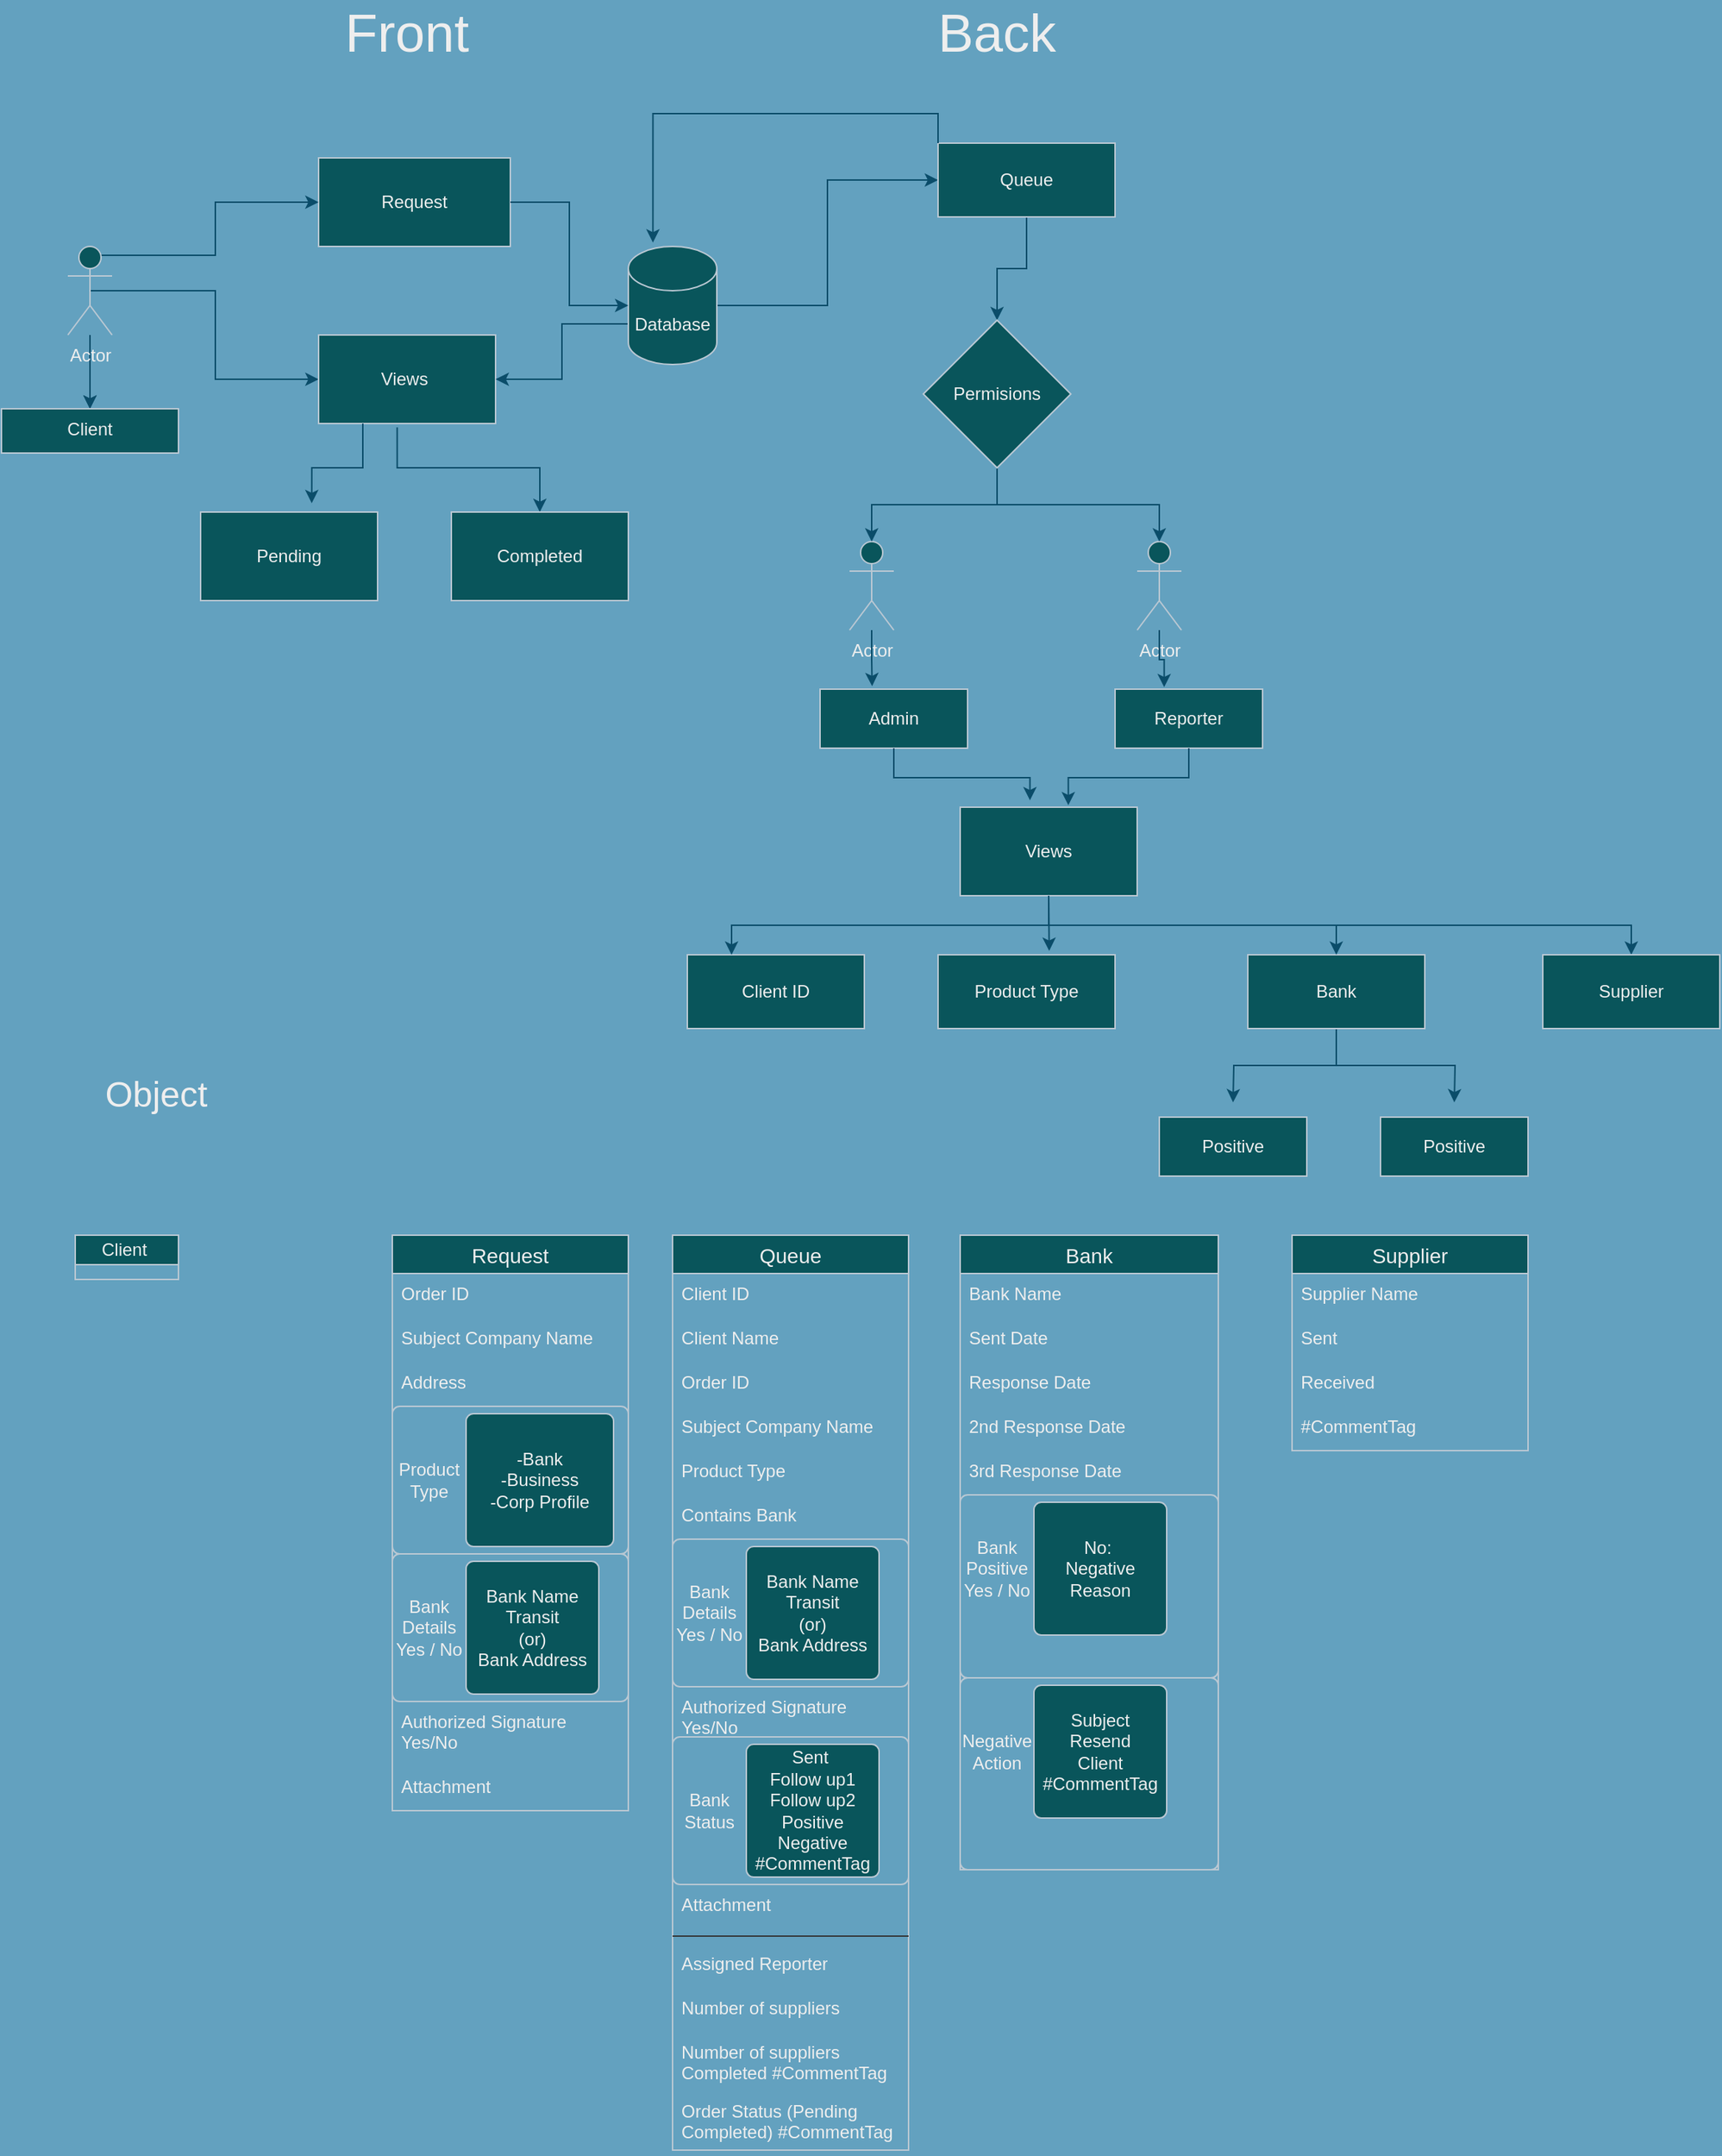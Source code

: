 <mxfile version="24.0.1" type="github">
  <diagram name="Page-1" id="ZGP9689j3KouicQ-HYIw">
    <mxGraphModel dx="794" dy="1512" grid="1" gridSize="10" guides="1" tooltips="1" connect="1" arrows="1" fold="1" page="1" pageScale="1" pageWidth="850" pageHeight="1100" background="#63a1bf" math="0" shadow="0">
      <root>
        <mxCell id="0" />
        <mxCell id="1" parent="0" />
        <mxCell id="p3evvmeF-BawK3rB3DHZ-2" value="Request" style="rounded=0;whiteSpace=wrap;html=1;labelBackgroundColor=none;fillColor=#09555B;strokeColor=#BAC8D3;fontColor=#EEEEEE;" parent="1" vertex="1">
          <mxGeometry x="230" y="80" width="130" height="60" as="geometry" />
        </mxCell>
        <mxCell id="p3evvmeF-BawK3rB3DHZ-5" value="" style="edgeStyle=orthogonalEdgeStyle;rounded=0;orthogonalLoop=1;jettySize=auto;html=1;labelBackgroundColor=none;strokeColor=#0B4D6A;fontColor=default;" parent="1" source="p3evvmeF-BawK3rB3DHZ-3" target="p3evvmeF-BawK3rB3DHZ-4" edge="1">
          <mxGeometry relative="1" as="geometry" />
        </mxCell>
        <mxCell id="p3evvmeF-BawK3rB3DHZ-9" style="edgeStyle=orthogonalEdgeStyle;rounded=0;orthogonalLoop=1;jettySize=auto;html=1;exitX=0.75;exitY=0.1;exitDx=0;exitDy=0;exitPerimeter=0;labelBackgroundColor=none;strokeColor=#0B4D6A;fontColor=default;" parent="1" source="p3evvmeF-BawK3rB3DHZ-3" target="p3evvmeF-BawK3rB3DHZ-2" edge="1">
          <mxGeometry relative="1" as="geometry" />
        </mxCell>
        <mxCell id="p3evvmeF-BawK3rB3DHZ-12" value="" style="edgeStyle=orthogonalEdgeStyle;rounded=0;orthogonalLoop=1;jettySize=auto;html=1;labelBackgroundColor=none;strokeColor=#0B4D6A;fontColor=default;" parent="1" source="p3evvmeF-BawK3rB3DHZ-3" target="p3evvmeF-BawK3rB3DHZ-4" edge="1">
          <mxGeometry relative="1" as="geometry" />
        </mxCell>
        <mxCell id="p3evvmeF-BawK3rB3DHZ-14" style="edgeStyle=orthogonalEdgeStyle;rounded=0;orthogonalLoop=1;jettySize=auto;html=1;exitX=0.5;exitY=0.5;exitDx=0;exitDy=0;exitPerimeter=0;labelBackgroundColor=none;strokeColor=#0B4D6A;fontColor=default;" parent="1" source="p3evvmeF-BawK3rB3DHZ-3" target="p3evvmeF-BawK3rB3DHZ-13" edge="1">
          <mxGeometry relative="1" as="geometry" />
        </mxCell>
        <mxCell id="p3evvmeF-BawK3rB3DHZ-3" value="Actor" style="shape=umlActor;verticalLabelPosition=bottom;verticalAlign=top;html=1;outlineConnect=0;labelBackgroundColor=none;fillColor=#09555B;strokeColor=#BAC8D3;fontColor=#EEEEEE;" parent="1" vertex="1">
          <mxGeometry x="60" y="140" width="30" height="60" as="geometry" />
        </mxCell>
        <mxCell id="p3evvmeF-BawK3rB3DHZ-4" value="Client" style="whiteSpace=wrap;html=1;verticalAlign=top;labelBackgroundColor=none;fillColor=#09555B;strokeColor=#BAC8D3;fontColor=#EEEEEE;" parent="1" vertex="1">
          <mxGeometry x="15" y="250" width="120" height="30" as="geometry" />
        </mxCell>
        <mxCell id="p3evvmeF-BawK3rB3DHZ-17" value="" style="edgeStyle=orthogonalEdgeStyle;rounded=0;orthogonalLoop=1;jettySize=auto;html=1;exitX=0.444;exitY=1.044;exitDx=0;exitDy=0;exitPerimeter=0;labelBackgroundColor=none;strokeColor=#0B4D6A;fontColor=default;" parent="1" source="p3evvmeF-BawK3rB3DHZ-13" target="p3evvmeF-BawK3rB3DHZ-16" edge="1">
          <mxGeometry relative="1" as="geometry" />
        </mxCell>
        <mxCell id="p3evvmeF-BawK3rB3DHZ-13" value="Views&amp;nbsp;" style="rounded=0;whiteSpace=wrap;html=1;labelBackgroundColor=none;fillColor=#09555B;strokeColor=#BAC8D3;fontColor=#EEEEEE;" parent="1" vertex="1">
          <mxGeometry x="230" y="200" width="120" height="60" as="geometry" />
        </mxCell>
        <mxCell id="p3evvmeF-BawK3rB3DHZ-15" value="Pending" style="rounded=0;whiteSpace=wrap;html=1;labelBackgroundColor=none;fillColor=#09555B;strokeColor=#BAC8D3;fontColor=#EEEEEE;" parent="1" vertex="1">
          <mxGeometry x="150" y="320" width="120" height="60" as="geometry" />
        </mxCell>
        <mxCell id="p3evvmeF-BawK3rB3DHZ-16" value="Completed" style="rounded=0;whiteSpace=wrap;html=1;labelBackgroundColor=none;fillColor=#09555B;strokeColor=#BAC8D3;fontColor=#EEEEEE;" parent="1" vertex="1">
          <mxGeometry x="320" y="320" width="120" height="60" as="geometry" />
        </mxCell>
        <mxCell id="p3evvmeF-BawK3rB3DHZ-21" style="edgeStyle=orthogonalEdgeStyle;rounded=0;orthogonalLoop=1;jettySize=auto;html=1;exitX=0.25;exitY=1;exitDx=0;exitDy=0;entryX=0.628;entryY=-0.1;entryDx=0;entryDy=0;entryPerimeter=0;labelBackgroundColor=none;strokeColor=#0B4D6A;fontColor=default;" parent="1" source="p3evvmeF-BawK3rB3DHZ-13" target="p3evvmeF-BawK3rB3DHZ-15" edge="1">
          <mxGeometry relative="1" as="geometry" />
        </mxCell>
        <mxCell id="p3evvmeF-BawK3rB3DHZ-32" style="edgeStyle=orthogonalEdgeStyle;rounded=0;orthogonalLoop=1;jettySize=auto;html=1;exitX=0;exitY=0;exitDx=0;exitDy=52.5;exitPerimeter=0;entryX=1;entryY=0.5;entryDx=0;entryDy=0;labelBackgroundColor=none;strokeColor=#0B4D6A;fontColor=default;" parent="1" source="p3evvmeF-BawK3rB3DHZ-30" target="p3evvmeF-BawK3rB3DHZ-13" edge="1">
          <mxGeometry relative="1" as="geometry" />
        </mxCell>
        <mxCell id="p3evvmeF-BawK3rB3DHZ-105" style="edgeStyle=orthogonalEdgeStyle;rounded=0;orthogonalLoop=1;jettySize=auto;html=1;exitX=1;exitY=0.5;exitDx=0;exitDy=0;exitPerimeter=0;entryX=0;entryY=0.5;entryDx=0;entryDy=0;strokeColor=#0B4D6A;" parent="1" source="p3evvmeF-BawK3rB3DHZ-30" target="p3evvmeF-BawK3rB3DHZ-39" edge="1">
          <mxGeometry relative="1" as="geometry" />
        </mxCell>
        <mxCell id="p3evvmeF-BawK3rB3DHZ-30" value="Database" style="shape=cylinder3;whiteSpace=wrap;html=1;boundedLbl=1;backgroundOutline=1;size=15;labelBackgroundColor=none;fillColor=#09555B;strokeColor=#BAC8D3;fontColor=#EEEEEE;" parent="1" vertex="1">
          <mxGeometry x="440" y="140" width="60" height="80" as="geometry" />
        </mxCell>
        <mxCell id="p3evvmeF-BawK3rB3DHZ-31" style="edgeStyle=orthogonalEdgeStyle;rounded=0;orthogonalLoop=1;jettySize=auto;html=1;exitX=1;exitY=0.5;exitDx=0;exitDy=0;entryX=0;entryY=0.5;entryDx=0;entryDy=0;entryPerimeter=0;labelBackgroundColor=none;strokeColor=#0B4D6A;fontColor=default;" parent="1" source="p3evvmeF-BawK3rB3DHZ-2" target="p3evvmeF-BawK3rB3DHZ-30" edge="1">
          <mxGeometry relative="1" as="geometry" />
        </mxCell>
        <mxCell id="p3evvmeF-BawK3rB3DHZ-35" value="Client ID" style="rounded=0;whiteSpace=wrap;html=1;labelBackgroundColor=none;fillColor=#09555B;strokeColor=#BAC8D3;fontColor=#EEEEEE;" parent="1" vertex="1">
          <mxGeometry x="480" y="620" width="120" height="50" as="geometry" />
        </mxCell>
        <mxCell id="p3evvmeF-BawK3rB3DHZ-37" value="Product Type" style="rounded=0;whiteSpace=wrap;html=1;labelBackgroundColor=none;fillColor=#09555B;strokeColor=#BAC8D3;fontColor=#EEEEEE;" parent="1" vertex="1">
          <mxGeometry x="650" y="620" width="120" height="50" as="geometry" />
        </mxCell>
        <mxCell id="B00xsfIApNIefr_CIJz5-3" style="edgeStyle=orthogonalEdgeStyle;rounded=0;orthogonalLoop=1;jettySize=auto;html=1;exitX=0.5;exitY=1;exitDx=0;exitDy=0;strokeColor=#0B4D6A;" edge="1" parent="1" source="p3evvmeF-BawK3rB3DHZ-38">
          <mxGeometry relative="1" as="geometry">
            <mxPoint x="850" y="720" as="targetPoint" />
          </mxGeometry>
        </mxCell>
        <mxCell id="B00xsfIApNIefr_CIJz5-4" style="edgeStyle=orthogonalEdgeStyle;rounded=0;orthogonalLoop=1;jettySize=auto;html=1;exitX=0.5;exitY=1;exitDx=0;exitDy=0;strokeColor=#0B4D6A;" edge="1" parent="1" source="p3evvmeF-BawK3rB3DHZ-38">
          <mxGeometry relative="1" as="geometry">
            <mxPoint x="1000" y="720" as="targetPoint" />
          </mxGeometry>
        </mxCell>
        <mxCell id="p3evvmeF-BawK3rB3DHZ-38" value="Bank" style="rounded=0;whiteSpace=wrap;html=1;labelBackgroundColor=none;fillColor=#09555B;strokeColor=#BAC8D3;fontColor=#EEEEEE;" parent="1" vertex="1">
          <mxGeometry x="860" y="620" width="120" height="50" as="geometry" />
        </mxCell>
        <mxCell id="p3evvmeF-BawK3rB3DHZ-121" style="edgeStyle=orthogonalEdgeStyle;rounded=0;orthogonalLoop=1;jettySize=auto;html=1;exitX=0.5;exitY=1;exitDx=0;exitDy=0;entryX=0.5;entryY=0;entryDx=0;entryDy=0;strokeColor=#0B4D6A;" parent="1" source="p3evvmeF-BawK3rB3DHZ-39" target="p3evvmeF-BawK3rB3DHZ-54" edge="1">
          <mxGeometry relative="1" as="geometry" />
        </mxCell>
        <mxCell id="p3evvmeF-BawK3rB3DHZ-39" value="Queue" style="rounded=0;whiteSpace=wrap;html=1;labelBackgroundColor=none;fillColor=#09555B;strokeColor=#BAC8D3;fontColor=#EEEEEE;" parent="1" vertex="1">
          <mxGeometry x="650" y="70" width="120" height="50" as="geometry" />
        </mxCell>
        <mxCell id="p3evvmeF-BawK3rB3DHZ-44" value="Actor" style="shape=umlActor;verticalLabelPosition=bottom;verticalAlign=top;html=1;outlineConnect=0;labelBackgroundColor=none;fillColor=#09555B;strokeColor=#BAC8D3;fontColor=#EEEEEE;" parent="1" vertex="1">
          <mxGeometry x="590" y="340" width="30" height="60" as="geometry" />
        </mxCell>
        <mxCell id="p3evvmeF-BawK3rB3DHZ-45" value="Actor" style="shape=umlActor;verticalLabelPosition=bottom;verticalAlign=top;html=1;outlineConnect=0;labelBackgroundColor=none;fillColor=#09555B;strokeColor=#BAC8D3;fontColor=#EEEEEE;" parent="1" vertex="1">
          <mxGeometry x="785" y="340" width="30" height="60" as="geometry" />
        </mxCell>
        <mxCell id="p3evvmeF-BawK3rB3DHZ-49" value="Admin" style="rounded=0;whiteSpace=wrap;html=1;labelBackgroundColor=none;fillColor=#09555B;strokeColor=#BAC8D3;fontColor=#EEEEEE;" parent="1" vertex="1">
          <mxGeometry x="570" y="440" width="100" height="40" as="geometry" />
        </mxCell>
        <mxCell id="p3evvmeF-BawK3rB3DHZ-50" value="Reporter" style="rounded=0;whiteSpace=wrap;html=1;labelBackgroundColor=none;fillColor=#09555B;strokeColor=#BAC8D3;fontColor=#EEEEEE;" parent="1" vertex="1">
          <mxGeometry x="770" y="440" width="100" height="40" as="geometry" />
        </mxCell>
        <mxCell id="p3evvmeF-BawK3rB3DHZ-51" value="&lt;font style=&quot;font-size: 36px;&quot;&gt;Front&lt;/font&gt;" style="text;html=1;align=center;verticalAlign=middle;whiteSpace=wrap;rounded=0;labelBackgroundColor=none;fontColor=#EEEEEE;" parent="1" vertex="1">
          <mxGeometry x="250" y="-20" width="80" height="30" as="geometry" />
        </mxCell>
        <mxCell id="p3evvmeF-BawK3rB3DHZ-52" value="&lt;font style=&quot;font-size: 36px;&quot;&gt;Back&lt;/font&gt;" style="text;html=1;align=center;verticalAlign=middle;whiteSpace=wrap;rounded=0;labelBackgroundColor=none;fontColor=#EEEEEE;" parent="1" vertex="1">
          <mxGeometry x="650" y="-20" width="80" height="30" as="geometry" />
        </mxCell>
        <mxCell id="p3evvmeF-BawK3rB3DHZ-112" style="edgeStyle=orthogonalEdgeStyle;rounded=0;orthogonalLoop=1;jettySize=auto;html=1;exitX=0.5;exitY=1;exitDx=0;exitDy=0;strokeColor=#0B4D6A;" parent="1" source="p3evvmeF-BawK3rB3DHZ-54" target="p3evvmeF-BawK3rB3DHZ-44" edge="1">
          <mxGeometry relative="1" as="geometry" />
        </mxCell>
        <mxCell id="p3evvmeF-BawK3rB3DHZ-113" style="edgeStyle=orthogonalEdgeStyle;rounded=0;orthogonalLoop=1;jettySize=auto;html=1;exitX=0.5;exitY=1;exitDx=0;exitDy=0;strokeColor=#0B4D6A;" parent="1" source="p3evvmeF-BawK3rB3DHZ-54" target="p3evvmeF-BawK3rB3DHZ-45" edge="1">
          <mxGeometry relative="1" as="geometry" />
        </mxCell>
        <mxCell id="p3evvmeF-BawK3rB3DHZ-54" value="Permisions" style="rhombus;whiteSpace=wrap;html=1;labelBackgroundColor=none;fillColor=#09555B;strokeColor=#BAC8D3;fontColor=#EEEEEE;" parent="1" vertex="1">
          <mxGeometry x="640" y="190" width="100" height="100" as="geometry" />
        </mxCell>
        <mxCell id="p3evvmeF-BawK3rB3DHZ-63" value="Client&amp;nbsp;" style="swimlane;fontStyle=0;childLayout=stackLayout;horizontal=1;startSize=20;horizontalStack=0;resizeParent=1;resizeParentMax=0;resizeLast=0;collapsible=1;marginBottom=0;whiteSpace=wrap;html=1;labelBackgroundColor=none;fillColor=#09555B;strokeColor=#BAC8D3;fontColor=#EEEEEE;" parent="1" vertex="1" collapsed="1">
          <mxGeometry x="65" y="810" width="70" height="30" as="geometry">
            <mxRectangle x="65" y="810" width="130" height="170" as="alternateBounds" />
          </mxGeometry>
        </mxCell>
        <mxCell id="p3evvmeF-BawK3rB3DHZ-64" value="Client ID / User ID" style="text;strokeColor=none;fillColor=none;align=left;verticalAlign=middle;spacingLeft=4;spacingRight=4;overflow=hidden;points=[[0,0.5],[1,0.5]];portConstraint=eastwest;rotatable=0;whiteSpace=wrap;html=1;labelBackgroundColor=none;fontColor=#EEEEEE;" parent="p3evvmeF-BawK3rB3DHZ-63" vertex="1">
          <mxGeometry y="20" width="130" height="30" as="geometry" />
        </mxCell>
        <mxCell id="p3evvmeF-BawK3rB3DHZ-65" value="Password" style="text;strokeColor=none;fillColor=none;align=left;verticalAlign=middle;spacingLeft=4;spacingRight=4;overflow=hidden;points=[[0,0.5],[1,0.5]];portConstraint=eastwest;rotatable=0;whiteSpace=wrap;html=1;labelBackgroundColor=none;fontColor=#EEEEEE;" parent="p3evvmeF-BawK3rB3DHZ-63" vertex="1">
          <mxGeometry y="50" width="130" height="30" as="geometry" />
        </mxCell>
        <mxCell id="p3evvmeF-BawK3rB3DHZ-66" value="Name&amp;nbsp;" style="text;strokeColor=none;fillColor=none;align=left;verticalAlign=middle;spacingLeft=4;spacingRight=4;overflow=hidden;points=[[0,0.5],[1,0.5]];portConstraint=eastwest;rotatable=0;whiteSpace=wrap;html=1;labelBackgroundColor=none;fontColor=#EEEEEE;" parent="p3evvmeF-BawK3rB3DHZ-63" vertex="1">
          <mxGeometry y="80" width="130" height="30" as="geometry" />
        </mxCell>
        <mxCell id="p3evvmeF-BawK3rB3DHZ-78" value="Billing Address" style="text;strokeColor=none;fillColor=none;spacingLeft=4;spacingRight=4;overflow=hidden;rotatable=0;points=[[0,0.5],[1,0.5]];portConstraint=eastwest;fontSize=12;whiteSpace=wrap;html=1;labelBackgroundColor=none;fontColor=#EEEEEE;" parent="p3evvmeF-BawK3rB3DHZ-63" vertex="1">
          <mxGeometry y="110" width="130" height="30" as="geometry" />
        </mxCell>
        <mxCell id="p3evvmeF-BawK3rB3DHZ-83" value="Language" style="text;strokeColor=none;fillColor=none;spacingLeft=4;spacingRight=4;overflow=hidden;rotatable=0;points=[[0,0.5],[1,0.5]];portConstraint=eastwest;fontSize=12;whiteSpace=wrap;html=1;labelBackgroundColor=none;fontColor=#EEEEEE;" parent="p3evvmeF-BawK3rB3DHZ-63" vertex="1">
          <mxGeometry y="140" width="130" height="30" as="geometry" />
        </mxCell>
        <mxCell id="p3evvmeF-BawK3rB3DHZ-67" value="&lt;font style=&quot;font-size: 24px;&quot;&gt;Object&lt;/font&gt;" style="text;html=1;align=center;verticalAlign=middle;whiteSpace=wrap;rounded=0;labelBackgroundColor=none;fontColor=#EEEEEE;" parent="1" vertex="1">
          <mxGeometry x="90" y="700" width="60" height="30" as="geometry" />
        </mxCell>
        <mxCell id="p3evvmeF-BawK3rB3DHZ-79" value="Request" style="swimlane;fontStyle=0;childLayout=stackLayout;horizontal=1;startSize=26;horizontalStack=0;resizeParent=1;resizeParentMax=0;resizeLast=0;collapsible=1;marginBottom=0;align=center;fontSize=14;labelBackgroundColor=none;fillColor=#09555B;strokeColor=#BAC8D3;fontColor=#EEEEEE;" parent="1" vertex="1">
          <mxGeometry x="280" y="810" width="160" height="390" as="geometry">
            <mxRectangle x="280" y="810" width="90" height="30" as="alternateBounds" />
          </mxGeometry>
        </mxCell>
        <mxCell id="B00xsfIApNIefr_CIJz5-13" value="Order ID" style="text;strokeColor=none;fillColor=none;spacingLeft=4;spacingRight=4;overflow=hidden;rotatable=0;points=[[0,0.5],[1,0.5]];portConstraint=eastwest;fontSize=12;whiteSpace=wrap;html=1;fontColor=#EEEEEE;" vertex="1" parent="p3evvmeF-BawK3rB3DHZ-79">
          <mxGeometry y="26" width="160" height="30" as="geometry" />
        </mxCell>
        <mxCell id="p3evvmeF-BawK3rB3DHZ-80" value="Subject Company Name" style="text;strokeColor=none;fillColor=none;spacingLeft=4;spacingRight=4;overflow=hidden;rotatable=0;points=[[0,0.5],[1,0.5]];portConstraint=eastwest;fontSize=12;whiteSpace=wrap;html=1;labelBackgroundColor=none;fontColor=#EEEEEE;" parent="p3evvmeF-BawK3rB3DHZ-79" vertex="1">
          <mxGeometry y="56" width="160" height="30" as="geometry" />
        </mxCell>
        <mxCell id="p3evvmeF-BawK3rB3DHZ-81" value="Address" style="text;strokeColor=none;fillColor=none;spacingLeft=4;spacingRight=4;overflow=hidden;rotatable=0;points=[[0,0.5],[1,0.5]];portConstraint=eastwest;fontSize=12;whiteSpace=wrap;html=1;labelBackgroundColor=none;fontColor=#EEEEEE;" parent="p3evvmeF-BawK3rB3DHZ-79" vertex="1">
          <mxGeometry y="86" width="160" height="30" as="geometry" />
        </mxCell>
        <mxCell id="p3evvmeF-BawK3rB3DHZ-91" value="" style="rounded=1;absoluteArcSize=1;html=1;arcSize=10;fillColor=none;labelBackgroundColor=none;strokeColor=#BAC8D3;fontColor=#EEEEEE;" parent="p3evvmeF-BawK3rB3DHZ-79" vertex="1">
          <mxGeometry y="116" width="160" height="100" as="geometry" />
        </mxCell>
        <mxCell id="p3evvmeF-BawK3rB3DHZ-92" value="Product Type" style="html=1;shape=mxgraph.er.anchor;whiteSpace=wrap;labelBackgroundColor=none;fillColor=#09555B;strokeColor=#BAC8D3;fontColor=#EEEEEE;" parent="p3evvmeF-BawK3rB3DHZ-91" vertex="1">
          <mxGeometry width="50" height="100" as="geometry" />
        </mxCell>
        <mxCell id="p3evvmeF-BawK3rB3DHZ-93" value="-Bank&lt;div&gt;-Business&lt;/div&gt;&lt;div&gt;-Corp Profile&lt;/div&gt;" style="rounded=1;absoluteArcSize=1;html=1;arcSize=10;whiteSpace=wrap;points=[];strokeColor=#BAC8D3;fillColor=#09555B;labelBackgroundColor=none;fontColor=#EEEEEE;" parent="p3evvmeF-BawK3rB3DHZ-91" vertex="1">
          <mxGeometry x="50" y="5" width="100" height="90" as="geometry" />
        </mxCell>
        <mxCell id="p3evvmeF-BawK3rB3DHZ-87" value="" style="rounded=1;absoluteArcSize=1;html=1;arcSize=10;glass=0;fillColor=none;labelBackgroundColor=none;strokeColor=#BAC8D3;fontColor=#EEEEEE;" parent="p3evvmeF-BawK3rB3DHZ-79" vertex="1">
          <mxGeometry y="216" width="160" height="100" as="geometry" />
        </mxCell>
        <mxCell id="p3evvmeF-BawK3rB3DHZ-88" value="Bank Details Yes / No" style="html=1;shape=mxgraph.er.anchor;whiteSpace=wrap;labelBackgroundColor=none;fillColor=#09555B;strokeColor=#BAC8D3;fontColor=#EEEEEE;" parent="p3evvmeF-BawK3rB3DHZ-87" vertex="1">
          <mxGeometry width="50" height="100" as="geometry" />
        </mxCell>
        <mxCell id="p3evvmeF-BawK3rB3DHZ-89" value="Bank Name&lt;div&gt;Transit&lt;/div&gt;&lt;div&gt;(or)&lt;/div&gt;&lt;div&gt;Bank Address&lt;/div&gt;" style="rounded=1;absoluteArcSize=1;html=1;arcSize=10;whiteSpace=wrap;points=[];strokeColor=#BAC8D3;fillColor=#09555B;labelBackgroundColor=none;fontColor=#EEEEEE;" parent="p3evvmeF-BawK3rB3DHZ-87" vertex="1">
          <mxGeometry x="50" y="5" width="90" height="90" as="geometry" />
        </mxCell>
        <mxCell id="p3evvmeF-BawK3rB3DHZ-82" value="Authorized Signature Yes/No" style="text;strokeColor=none;fillColor=none;spacingLeft=4;spacingRight=4;overflow=hidden;rotatable=0;points=[[0,0.5],[1,0.5]];portConstraint=eastwest;fontSize=12;whiteSpace=wrap;html=1;labelBackgroundColor=none;fontColor=#EEEEEE;" parent="p3evvmeF-BawK3rB3DHZ-79" vertex="1">
          <mxGeometry y="316" width="160" height="44" as="geometry" />
        </mxCell>
        <mxCell id="p3evvmeF-BawK3rB3DHZ-96" value="Attachment" style="text;strokeColor=none;fillColor=none;spacingLeft=4;spacingRight=4;overflow=hidden;rotatable=0;points=[[0,0.5],[1,0.5]];portConstraint=eastwest;fontSize=12;whiteSpace=wrap;html=1;fontColor=#EEEEEE;" parent="p3evvmeF-BawK3rB3DHZ-79" vertex="1">
          <mxGeometry y="360" width="160" height="30" as="geometry" />
        </mxCell>
        <mxCell id="p3evvmeF-BawK3rB3DHZ-97" value="Queue" style="swimlane;fontStyle=0;childLayout=stackLayout;horizontal=1;startSize=26;horizontalStack=0;resizeParent=1;resizeParentMax=0;resizeLast=0;collapsible=1;marginBottom=0;align=center;fontSize=14;strokeColor=#BAC8D3;fontColor=#EEEEEE;fillColor=#09555B;" parent="1" vertex="1">
          <mxGeometry x="470" y="810" width="160" height="620" as="geometry">
            <mxRectangle x="470" y="810" width="80" height="30" as="alternateBounds" />
          </mxGeometry>
        </mxCell>
        <mxCell id="p3evvmeF-BawK3rB3DHZ-98" value="Client ID" style="text;strokeColor=none;fillColor=none;spacingLeft=4;spacingRight=4;overflow=hidden;rotatable=0;points=[[0,0.5],[1,0.5]];portConstraint=eastwest;fontSize=12;whiteSpace=wrap;html=1;fontColor=#EEEEEE;" parent="p3evvmeF-BawK3rB3DHZ-97" vertex="1">
          <mxGeometry y="26" width="160" height="30" as="geometry" />
        </mxCell>
        <mxCell id="p3evvmeF-BawK3rB3DHZ-99" value="Client Name" style="text;strokeColor=none;fillColor=none;spacingLeft=4;spacingRight=4;overflow=hidden;rotatable=0;points=[[0,0.5],[1,0.5]];portConstraint=eastwest;fontSize=12;whiteSpace=wrap;html=1;fontColor=#EEEEEE;" parent="p3evvmeF-BawK3rB3DHZ-97" vertex="1">
          <mxGeometry y="56" width="160" height="30" as="geometry" />
        </mxCell>
        <mxCell id="B00xsfIApNIefr_CIJz5-12" value="Order ID" style="text;strokeColor=none;fillColor=none;spacingLeft=4;spacingRight=4;overflow=hidden;rotatable=0;points=[[0,0.5],[1,0.5]];portConstraint=eastwest;fontSize=12;whiteSpace=wrap;html=1;fontColor=#EEEEEE;" vertex="1" parent="p3evvmeF-BawK3rB3DHZ-97">
          <mxGeometry y="86" width="160" height="30" as="geometry" />
        </mxCell>
        <mxCell id="p3evvmeF-BawK3rB3DHZ-100" value="Subject Company Name" style="text;strokeColor=none;fillColor=none;spacingLeft=4;spacingRight=4;overflow=hidden;rotatable=0;points=[[0,0.5],[1,0.5]];portConstraint=eastwest;fontSize=12;whiteSpace=wrap;html=1;fontColor=#EEEEEE;" parent="p3evvmeF-BawK3rB3DHZ-97" vertex="1">
          <mxGeometry y="116" width="160" height="30" as="geometry" />
        </mxCell>
        <mxCell id="p3evvmeF-BawK3rB3DHZ-101" value="Product Type" style="text;strokeColor=none;fillColor=none;spacingLeft=4;spacingRight=4;overflow=hidden;rotatable=0;points=[[0,0.5],[1,0.5]];portConstraint=eastwest;fontSize=12;whiteSpace=wrap;html=1;fontColor=#EEEEEE;" parent="p3evvmeF-BawK3rB3DHZ-97" vertex="1">
          <mxGeometry y="146" width="160" height="30" as="geometry" />
        </mxCell>
        <mxCell id="p3evvmeF-BawK3rB3DHZ-102" value="Contains Bank" style="text;strokeColor=none;fillColor=none;spacingLeft=4;spacingRight=4;overflow=hidden;rotatable=0;points=[[0,0.5],[1,0.5]];portConstraint=eastwest;fontSize=12;whiteSpace=wrap;html=1;fontColor=#EEEEEE;" parent="p3evvmeF-BawK3rB3DHZ-97" vertex="1">
          <mxGeometry y="176" width="160" height="30" as="geometry" />
        </mxCell>
        <mxCell id="p3evvmeF-BawK3rB3DHZ-132" value="" style="rounded=1;absoluteArcSize=1;html=1;arcSize=10;glass=0;fillColor=none;labelBackgroundColor=none;strokeColor=#BAC8D3;fontColor=#EEEEEE;" parent="p3evvmeF-BawK3rB3DHZ-97" vertex="1">
          <mxGeometry y="206" width="160" height="100" as="geometry" />
        </mxCell>
        <mxCell id="p3evvmeF-BawK3rB3DHZ-133" value="Bank Details&lt;div&gt;Yes / No&lt;/div&gt;" style="html=1;shape=mxgraph.er.anchor;whiteSpace=wrap;labelBackgroundColor=none;fillColor=#09555B;strokeColor=#BAC8D3;fontColor=#EEEEEE;" parent="p3evvmeF-BawK3rB3DHZ-132" vertex="1">
          <mxGeometry width="50" height="100" as="geometry" />
        </mxCell>
        <mxCell id="p3evvmeF-BawK3rB3DHZ-134" value="Bank Name&lt;div&gt;Transit&lt;/div&gt;&lt;div&gt;(or)&lt;/div&gt;&lt;div&gt;Bank Address&lt;/div&gt;" style="rounded=1;absoluteArcSize=1;html=1;arcSize=10;whiteSpace=wrap;points=[];strokeColor=#BAC8D3;fillColor=#09555B;labelBackgroundColor=none;fontColor=#EEEEEE;" parent="p3evvmeF-BawK3rB3DHZ-132" vertex="1">
          <mxGeometry x="50" y="5" width="90" height="90" as="geometry" />
        </mxCell>
        <mxCell id="p3evvmeF-BawK3rB3DHZ-131" value="Authorized Signature Yes/No" style="text;strokeColor=none;fillColor=none;spacingLeft=4;spacingRight=4;overflow=hidden;rotatable=0;points=[[0,0.5],[1,0.5]];portConstraint=eastwest;fontSize=12;whiteSpace=wrap;html=1;fontColor=#EEEEEE;" parent="p3evvmeF-BawK3rB3DHZ-97" vertex="1">
          <mxGeometry y="306" width="160" height="34" as="geometry" />
        </mxCell>
        <mxCell id="p3evvmeF-BawK3rB3DHZ-139" value="" style="rounded=1;absoluteArcSize=1;html=1;arcSize=10;glass=0;fillColor=none;labelBackgroundColor=none;strokeColor=#BAC8D3;fontColor=#EEEEEE;" parent="p3evvmeF-BawK3rB3DHZ-97" vertex="1">
          <mxGeometry y="340" width="160" height="100" as="geometry" />
        </mxCell>
        <mxCell id="p3evvmeF-BawK3rB3DHZ-140" value="Bank Status" style="html=1;shape=mxgraph.er.anchor;whiteSpace=wrap;labelBackgroundColor=none;fillColor=#09555B;strokeColor=#BAC8D3;fontColor=#EEEEEE;" parent="p3evvmeF-BawK3rB3DHZ-139" vertex="1">
          <mxGeometry width="50" height="100" as="geometry" />
        </mxCell>
        <mxCell id="p3evvmeF-BawK3rB3DHZ-141" value="Sent&amp;nbsp;&lt;div&gt;Follow up1&lt;/div&gt;&lt;div&gt;Follow up2&lt;/div&gt;&lt;div&gt;Positive&lt;/div&gt;&lt;div&gt;Negative&lt;/div&gt;&lt;div&gt;#CommentTag&lt;/div&gt;" style="rounded=1;absoluteArcSize=1;html=1;arcSize=10;whiteSpace=wrap;points=[];strokeColor=#BAC8D3;fillColor=#09555B;labelBackgroundColor=none;fontColor=#EEEEEE;" parent="p3evvmeF-BawK3rB3DHZ-139" vertex="1">
          <mxGeometry x="50" y="5" width="90" height="90" as="geometry" />
        </mxCell>
        <mxCell id="p3evvmeF-BawK3rB3DHZ-135" value="Attachment" style="text;strokeColor=none;fillColor=none;spacingLeft=4;spacingRight=4;overflow=hidden;rotatable=0;points=[[0,0.5],[1,0.5]];portConstraint=eastwest;fontSize=12;whiteSpace=wrap;html=1;fontColor=#EEEEEE;" parent="p3evvmeF-BawK3rB3DHZ-97" vertex="1">
          <mxGeometry y="440" width="160" height="30" as="geometry" />
        </mxCell>
        <mxCell id="B00xsfIApNIefr_CIJz5-5" value="" style="line;strokeWidth=1;rotatable=0;dashed=0;labelPosition=right;align=left;verticalAlign=middle;spacingTop=0;spacingLeft=6;points=[];portConstraint=eastwest;strokeColor=#35393b;fontColor=#EEEEEE;fillColor=#095157;" vertex="1" parent="p3evvmeF-BawK3rB3DHZ-97">
          <mxGeometry y="470" width="160" height="10" as="geometry" />
        </mxCell>
        <mxCell id="B00xsfIApNIefr_CIJz5-6" value="Assigned Reporter" style="text;strokeColor=none;fillColor=none;spacingLeft=4;spacingRight=4;overflow=hidden;rotatable=0;points=[[0,0.5],[1,0.5]];portConstraint=eastwest;fontSize=12;whiteSpace=wrap;html=1;fontColor=#EEEEEE;" vertex="1" parent="p3evvmeF-BawK3rB3DHZ-97">
          <mxGeometry y="480" width="160" height="30" as="geometry" />
        </mxCell>
        <mxCell id="B00xsfIApNIefr_CIJz5-1" value="Number of suppliers" style="text;strokeColor=none;fillColor=none;spacingLeft=4;spacingRight=4;overflow=hidden;rotatable=0;points=[[0,0.5],[1,0.5]];portConstraint=eastwest;fontSize=12;whiteSpace=wrap;html=1;fontColor=#EEEEEE;" vertex="1" parent="p3evvmeF-BawK3rB3DHZ-97">
          <mxGeometry y="510" width="160" height="30" as="geometry" />
        </mxCell>
        <mxCell id="B00xsfIApNIefr_CIJz5-2" value="Number of suppliers Completed&amp;nbsp;&lt;span style=&quot;text-align: center;&quot;&gt;#CommentTag&lt;/span&gt;" style="text;strokeColor=none;fillColor=none;spacingLeft=4;spacingRight=4;overflow=hidden;rotatable=0;points=[[0,0.5],[1,0.5]];portConstraint=eastwest;fontSize=12;whiteSpace=wrap;html=1;fontColor=#EEEEEE;" vertex="1" parent="p3evvmeF-BawK3rB3DHZ-97">
          <mxGeometry y="540" width="160" height="40" as="geometry" />
        </mxCell>
        <mxCell id="B00xsfIApNIefr_CIJz5-7" value="Order Status (Pending Completed)&amp;nbsp;&lt;span style=&quot;text-align: center;&quot;&gt;#CommentTag&lt;/span&gt;&lt;div&gt;&lt;br&gt;&lt;/div&gt;" style="text;strokeColor=none;fillColor=none;spacingLeft=4;spacingRight=4;overflow=hidden;rotatable=0;points=[[0,0.5],[1,0.5]];portConstraint=eastwest;fontSize=12;whiteSpace=wrap;html=1;fontColor=#EEEEEE;" vertex="1" parent="p3evvmeF-BawK3rB3DHZ-97">
          <mxGeometry y="580" width="160" height="40" as="geometry" />
        </mxCell>
        <mxCell id="p3evvmeF-BawK3rB3DHZ-109" style="edgeStyle=orthogonalEdgeStyle;rounded=0;orthogonalLoop=1;jettySize=auto;html=1;entryX=0.353;entryY=-0.05;entryDx=0;entryDy=0;entryPerimeter=0;strokeColor=#0B4D6A;" parent="1" source="p3evvmeF-BawK3rB3DHZ-44" target="p3evvmeF-BawK3rB3DHZ-49" edge="1">
          <mxGeometry relative="1" as="geometry" />
        </mxCell>
        <mxCell id="p3evvmeF-BawK3rB3DHZ-111" style="edgeStyle=orthogonalEdgeStyle;rounded=0;orthogonalLoop=1;jettySize=auto;html=1;entryX=0.333;entryY=-0.033;entryDx=0;entryDy=0;entryPerimeter=0;strokeColor=#0B4D6A;" parent="1" source="p3evvmeF-BawK3rB3DHZ-45" target="p3evvmeF-BawK3rB3DHZ-50" edge="1">
          <mxGeometry relative="1" as="geometry" />
        </mxCell>
        <mxCell id="p3evvmeF-BawK3rB3DHZ-127" style="edgeStyle=orthogonalEdgeStyle;rounded=0;orthogonalLoop=1;jettySize=auto;html=1;exitX=0.5;exitY=1;exitDx=0;exitDy=0;entryX=0.25;entryY=0;entryDx=0;entryDy=0;strokeColor=#0B4D6A;" parent="1" source="p3evvmeF-BawK3rB3DHZ-123" target="p3evvmeF-BawK3rB3DHZ-35" edge="1">
          <mxGeometry relative="1" as="geometry" />
        </mxCell>
        <mxCell id="p3evvmeF-BawK3rB3DHZ-129" style="edgeStyle=orthogonalEdgeStyle;rounded=0;orthogonalLoop=1;jettySize=auto;html=1;exitX=0.5;exitY=1;exitDx=0;exitDy=0;entryX=0.5;entryY=0;entryDx=0;entryDy=0;strokeColor=#0B4D6A;" parent="1" source="p3evvmeF-BawK3rB3DHZ-123" target="p3evvmeF-BawK3rB3DHZ-38" edge="1">
          <mxGeometry relative="1" as="geometry" />
        </mxCell>
        <mxCell id="B00xsfIApNIefr_CIJz5-40" style="edgeStyle=orthogonalEdgeStyle;rounded=0;orthogonalLoop=1;jettySize=auto;html=1;exitX=0.5;exitY=1;exitDx=0;exitDy=0;strokeColor=#0B4D6A;" edge="1" parent="1" source="p3evvmeF-BawK3rB3DHZ-123" target="B00xsfIApNIefr_CIJz5-39">
          <mxGeometry relative="1" as="geometry" />
        </mxCell>
        <mxCell id="p3evvmeF-BawK3rB3DHZ-123" value="Views" style="rounded=0;whiteSpace=wrap;html=1;strokeColor=#BAC8D3;fontColor=#EEEEEE;fillColor=#09555B;" parent="1" vertex="1">
          <mxGeometry x="665" y="520" width="120" height="60" as="geometry" />
        </mxCell>
        <mxCell id="p3evvmeF-BawK3rB3DHZ-124" style="edgeStyle=orthogonalEdgeStyle;rounded=0;orthogonalLoop=1;jettySize=auto;html=1;exitX=0.5;exitY=1;exitDx=0;exitDy=0;entryX=0.394;entryY=-0.078;entryDx=0;entryDy=0;entryPerimeter=0;strokeColor=#0B4D6A;" parent="1" source="p3evvmeF-BawK3rB3DHZ-49" target="p3evvmeF-BawK3rB3DHZ-123" edge="1">
          <mxGeometry relative="1" as="geometry" />
        </mxCell>
        <mxCell id="p3evvmeF-BawK3rB3DHZ-126" style="edgeStyle=orthogonalEdgeStyle;rounded=0;orthogonalLoop=1;jettySize=auto;html=1;exitX=0.5;exitY=1;exitDx=0;exitDy=0;entryX=0.611;entryY=-0.022;entryDx=0;entryDy=0;entryPerimeter=0;strokeColor=#0B4D6A;" parent="1" source="p3evvmeF-BawK3rB3DHZ-50" target="p3evvmeF-BawK3rB3DHZ-123" edge="1">
          <mxGeometry relative="1" as="geometry" />
        </mxCell>
        <mxCell id="p3evvmeF-BawK3rB3DHZ-128" style="edgeStyle=orthogonalEdgeStyle;rounded=0;orthogonalLoop=1;jettySize=auto;html=1;exitX=0.5;exitY=1;exitDx=0;exitDy=0;entryX=0.628;entryY=-0.053;entryDx=0;entryDy=0;entryPerimeter=0;strokeColor=#0B4D6A;" parent="1" source="p3evvmeF-BawK3rB3DHZ-123" target="p3evvmeF-BawK3rB3DHZ-37" edge="1">
          <mxGeometry relative="1" as="geometry" />
        </mxCell>
        <mxCell id="p3evvmeF-BawK3rB3DHZ-142" style="edgeStyle=orthogonalEdgeStyle;rounded=0;orthogonalLoop=1;jettySize=auto;html=1;exitX=0;exitY=0;exitDx=0;exitDy=0;entryX=0.278;entryY=-0.033;entryDx=0;entryDy=0;entryPerimeter=0;strokeColor=#0B4D6A;" parent="1" source="p3evvmeF-BawK3rB3DHZ-39" target="p3evvmeF-BawK3rB3DHZ-30" edge="1">
          <mxGeometry relative="1" as="geometry" />
        </mxCell>
        <mxCell id="p3evvmeF-BawK3rB3DHZ-143" value="Positive" style="rounded=0;whiteSpace=wrap;html=1;strokeColor=#BAC8D3;fontColor=#EEEEEE;fillColor=#09555B;" parent="1" vertex="1">
          <mxGeometry x="800" y="730" width="100" height="40" as="geometry" />
        </mxCell>
        <mxCell id="p3evvmeF-BawK3rB3DHZ-144" value="Positive" style="rounded=0;whiteSpace=wrap;html=1;strokeColor=#BAC8D3;fontColor=#EEEEEE;fillColor=#09555B;" parent="1" vertex="1">
          <mxGeometry x="950" y="730" width="100" height="40" as="geometry" />
        </mxCell>
        <mxCell id="B00xsfIApNIefr_CIJz5-8" value="Bank" style="swimlane;fontStyle=0;childLayout=stackLayout;horizontal=1;startSize=26;horizontalStack=0;resizeParent=1;resizeParentMax=0;resizeLast=0;collapsible=1;marginBottom=0;align=center;fontSize=14;strokeColor=#BAC8D3;fontColor=#EEEEEE;fillColor=#09555B;" vertex="1" parent="1">
          <mxGeometry x="665" y="810" width="175" height="430" as="geometry">
            <mxRectangle x="665" y="810" width="70" height="30" as="alternateBounds" />
          </mxGeometry>
        </mxCell>
        <mxCell id="B00xsfIApNIefr_CIJz5-9" value="Bank Name" style="text;strokeColor=none;fillColor=none;spacingLeft=4;spacingRight=4;overflow=hidden;rotatable=0;points=[[0,0.5],[1,0.5]];portConstraint=eastwest;fontSize=12;whiteSpace=wrap;html=1;fontColor=#EEEEEE;" vertex="1" parent="B00xsfIApNIefr_CIJz5-8">
          <mxGeometry y="26" width="175" height="30" as="geometry" />
        </mxCell>
        <mxCell id="B00xsfIApNIefr_CIJz5-10" value="Sent Date" style="text;strokeColor=none;fillColor=none;spacingLeft=4;spacingRight=4;overflow=hidden;rotatable=0;points=[[0,0.5],[1,0.5]];portConstraint=eastwest;fontSize=12;whiteSpace=wrap;html=1;fontColor=#EEEEEE;" vertex="1" parent="B00xsfIApNIefr_CIJz5-8">
          <mxGeometry y="56" width="175" height="30" as="geometry" />
        </mxCell>
        <mxCell id="B00xsfIApNIefr_CIJz5-11" value="Response Date" style="text;strokeColor=none;fillColor=none;spacingLeft=4;spacingRight=4;overflow=hidden;rotatable=0;points=[[0,0.5],[1,0.5]];portConstraint=eastwest;fontSize=12;whiteSpace=wrap;html=1;fontColor=#EEEEEE;" vertex="1" parent="B00xsfIApNIefr_CIJz5-8">
          <mxGeometry y="86" width="175" height="30" as="geometry" />
        </mxCell>
        <mxCell id="B00xsfIApNIefr_CIJz5-34" value="2nd Response Date" style="text;strokeColor=none;fillColor=none;spacingLeft=4;spacingRight=4;overflow=hidden;rotatable=0;points=[[0,0.5],[1,0.5]];portConstraint=eastwest;fontSize=12;whiteSpace=wrap;html=1;fontColor=#EEEEEE;" vertex="1" parent="B00xsfIApNIefr_CIJz5-8">
          <mxGeometry y="116" width="175" height="30" as="geometry" />
        </mxCell>
        <mxCell id="B00xsfIApNIefr_CIJz5-33" value="3rd Response Date" style="text;strokeColor=none;fillColor=none;spacingLeft=4;spacingRight=4;overflow=hidden;rotatable=0;points=[[0,0.5],[1,0.5]];portConstraint=eastwest;fontSize=12;whiteSpace=wrap;html=1;fontColor=#EEEEEE;" vertex="1" parent="B00xsfIApNIefr_CIJz5-8">
          <mxGeometry y="146" width="175" height="30" as="geometry" />
        </mxCell>
        <mxCell id="B00xsfIApNIefr_CIJz5-22" value="" style="rounded=1;absoluteArcSize=1;html=1;arcSize=10;glass=0;fillColor=none;labelBackgroundColor=none;strokeColor=#BAC8D3;fontColor=#EEEEEE;" vertex="1" parent="B00xsfIApNIefr_CIJz5-8">
          <mxGeometry y="176" width="175" height="124" as="geometry" />
        </mxCell>
        <mxCell id="B00xsfIApNIefr_CIJz5-23" value="Bank Positive&lt;div&gt;Yes / No&lt;/div&gt;" style="html=1;shape=mxgraph.er.anchor;whiteSpace=wrap;labelBackgroundColor=none;fillColor=#09555B;strokeColor=#BAC8D3;fontColor=#EEEEEE;" vertex="1" parent="B00xsfIApNIefr_CIJz5-22">
          <mxGeometry width="50" height="100" as="geometry" />
        </mxCell>
        <mxCell id="B00xsfIApNIefr_CIJz5-24" value="No:&amp;nbsp;&lt;div&gt;Negative Reason&lt;/div&gt;" style="rounded=1;absoluteArcSize=1;html=1;arcSize=10;whiteSpace=wrap;points=[];strokeColor=#BAC8D3;fillColor=#09555B;labelBackgroundColor=none;fontColor=#EEEEEE;" vertex="1" parent="B00xsfIApNIefr_CIJz5-22">
          <mxGeometry x="50" y="5" width="90" height="90" as="geometry" />
        </mxCell>
        <mxCell id="B00xsfIApNIefr_CIJz5-30" value="" style="rounded=1;absoluteArcSize=1;html=1;arcSize=10;glass=0;fillColor=none;labelBackgroundColor=none;strokeColor=#BAC8D3;fontColor=#EEEEEE;" vertex="1" parent="B00xsfIApNIefr_CIJz5-8">
          <mxGeometry y="300" width="175" height="130" as="geometry" />
        </mxCell>
        <mxCell id="B00xsfIApNIefr_CIJz5-31" value="Negative Action" style="html=1;shape=mxgraph.er.anchor;whiteSpace=wrap;labelBackgroundColor=none;fillColor=#09555B;strokeColor=#BAC8D3;fontColor=#EEEEEE;" vertex="1" parent="B00xsfIApNIefr_CIJz5-30">
          <mxGeometry width="50" height="100" as="geometry" />
        </mxCell>
        <mxCell id="B00xsfIApNIefr_CIJz5-32" value="Subject&lt;div&gt;Resend&lt;/div&gt;&lt;div&gt;Client&lt;/div&gt;&lt;div&gt;#CommentTag&lt;br&gt;&lt;/div&gt;" style="rounded=1;absoluteArcSize=1;html=1;arcSize=10;whiteSpace=wrap;points=[];strokeColor=#BAC8D3;fillColor=#09555B;labelBackgroundColor=none;fontColor=#EEEEEE;" vertex="1" parent="B00xsfIApNIefr_CIJz5-30">
          <mxGeometry x="50" y="5" width="90" height="90" as="geometry" />
        </mxCell>
        <mxCell id="B00xsfIApNIefr_CIJz5-35" value="Supplier" style="swimlane;fontStyle=0;childLayout=stackLayout;horizontal=1;startSize=26;horizontalStack=0;resizeParent=1;resizeParentMax=0;resizeLast=0;collapsible=1;marginBottom=0;align=center;fontSize=14;strokeColor=#BAC8D3;fontColor=#EEEEEE;fillColor=#09555B;" vertex="1" parent="1">
          <mxGeometry x="890" y="810" width="160" height="146" as="geometry">
            <mxRectangle x="890" y="810" width="90" height="30" as="alternateBounds" />
          </mxGeometry>
        </mxCell>
        <mxCell id="B00xsfIApNIefr_CIJz5-36" value="Supplier Name" style="text;strokeColor=none;fillColor=none;spacingLeft=4;spacingRight=4;overflow=hidden;rotatable=0;points=[[0,0.5],[1,0.5]];portConstraint=eastwest;fontSize=12;whiteSpace=wrap;html=1;fontColor=#EEEEEE;" vertex="1" parent="B00xsfIApNIefr_CIJz5-35">
          <mxGeometry y="26" width="160" height="30" as="geometry" />
        </mxCell>
        <mxCell id="B00xsfIApNIefr_CIJz5-37" value="Sent&amp;nbsp;" style="text;strokeColor=none;fillColor=none;spacingLeft=4;spacingRight=4;overflow=hidden;rotatable=0;points=[[0,0.5],[1,0.5]];portConstraint=eastwest;fontSize=12;whiteSpace=wrap;html=1;fontColor=#EEEEEE;" vertex="1" parent="B00xsfIApNIefr_CIJz5-35">
          <mxGeometry y="56" width="160" height="30" as="geometry" />
        </mxCell>
        <mxCell id="B00xsfIApNIefr_CIJz5-38" value="Received" style="text;strokeColor=none;fillColor=none;spacingLeft=4;spacingRight=4;overflow=hidden;rotatable=0;points=[[0,0.5],[1,0.5]];portConstraint=eastwest;fontSize=12;whiteSpace=wrap;html=1;fontColor=#EEEEEE;" vertex="1" parent="B00xsfIApNIefr_CIJz5-35">
          <mxGeometry y="86" width="160" height="30" as="geometry" />
        </mxCell>
        <mxCell id="B00xsfIApNIefr_CIJz5-44" value="&lt;span style=&quot;text-align: center;&quot;&gt;#CommentTag&lt;/span&gt;" style="text;strokeColor=none;fillColor=none;spacingLeft=4;spacingRight=4;overflow=hidden;rotatable=0;points=[[0,0.5],[1,0.5]];portConstraint=eastwest;fontSize=12;whiteSpace=wrap;html=1;fontColor=#EEEEEE;" vertex="1" parent="B00xsfIApNIefr_CIJz5-35">
          <mxGeometry y="116" width="160" height="30" as="geometry" />
        </mxCell>
        <mxCell id="B00xsfIApNIefr_CIJz5-39" value="Supplier" style="rounded=0;whiteSpace=wrap;html=1;labelBackgroundColor=none;fillColor=#09555B;strokeColor=#BAC8D3;fontColor=#EEEEEE;" vertex="1" parent="1">
          <mxGeometry x="1060" y="620" width="120" height="50" as="geometry" />
        </mxCell>
      </root>
    </mxGraphModel>
  </diagram>
</mxfile>
